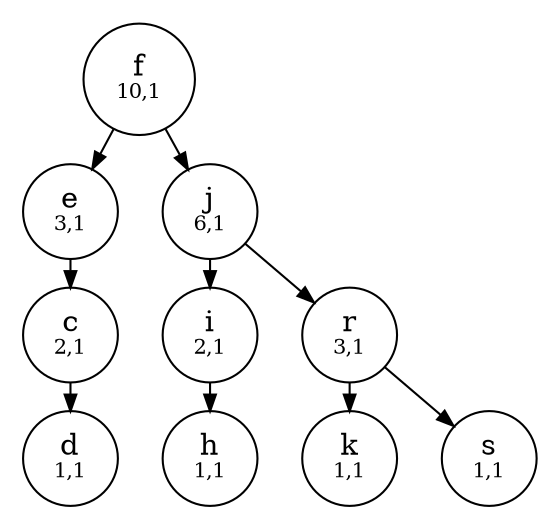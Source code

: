 
    digraph G {
    nodesep=0.3;
    ranksep=0.2;
    margin=0.1;
    node [shape=circle];
    edge [arrowsize=0.8];
    "6a2f156d-7813-438c-9490-0c395a9f1931" -> "5f30b3b6-c85a-4a8d-a2cf-289503ce88f1"[side=left];
"5f30b3b6-c85a-4a8d-a2cf-289503ce88f1" -> "1023aca8-c3cb-406f-88df-a26901c44afe"[side=left];
"1023aca8-c3cb-406f-88df-a26901c44afe" -> "73659373-4c64-446d-95b3-90c94089cd28"[side=right];
"6a2f156d-7813-438c-9490-0c395a9f1931" -> "e884ee20-6651-48b2-b028-dcd3f1f253dc"[side=right];
"e884ee20-6651-48b2-b028-dcd3f1f253dc" -> "edf545ef-db53-4b92-861a-8c22a9614b92"[side=left];
"edf545ef-db53-4b92-861a-8c22a9614b92" -> "7cf96dc5-b910-4422-ad8b-ae18bf141074"[side=left];
"e884ee20-6651-48b2-b028-dcd3f1f253dc" -> "83ed75eb-371b-4280-a504-bf17a554246a"[side=right];
"83ed75eb-371b-4280-a504-bf17a554246a" -> "a552b009-3d79-427e-800d-bde49ed61292"[side=left];
"83ed75eb-371b-4280-a504-bf17a554246a" -> "012496df-f250-421c-a05a-727141f1875b"[side=right];
"6a2f156d-7813-438c-9490-0c395a9f1931"[label=<f<BR/><FONT POINT-SIZE="10">10,1</FONT>>]
"73659373-4c64-446d-95b3-90c94089cd28"[label=<d<BR/><FONT POINT-SIZE="10">1,1</FONT>>]
"012496df-f250-421c-a05a-727141f1875b"[label=<s<BR/><FONT POINT-SIZE="10">1,1</FONT>>]
"5f30b3b6-c85a-4a8d-a2cf-289503ce88f1"[label=<e<BR/><FONT POINT-SIZE="10">3,1</FONT>>]
"edf545ef-db53-4b92-861a-8c22a9614b92"[label=<i<BR/><FONT POINT-SIZE="10">2,1</FONT>>]
"7cf96dc5-b910-4422-ad8b-ae18bf141074"[label=<h<BR/><FONT POINT-SIZE="10">1,1</FONT>>]
"83ed75eb-371b-4280-a504-bf17a554246a"[label=<r<BR/><FONT POINT-SIZE="10">3,1</FONT>>]
"e884ee20-6651-48b2-b028-dcd3f1f253dc"[label=<j<BR/><FONT POINT-SIZE="10">6,1</FONT>>]
"1023aca8-c3cb-406f-88df-a26901c44afe"[label=<c<BR/><FONT POINT-SIZE="10">2,1</FONT>>]
"a552b009-3d79-427e-800d-bde49ed61292"[label=<k<BR/><FONT POINT-SIZE="10">1,1</FONT>>]}
